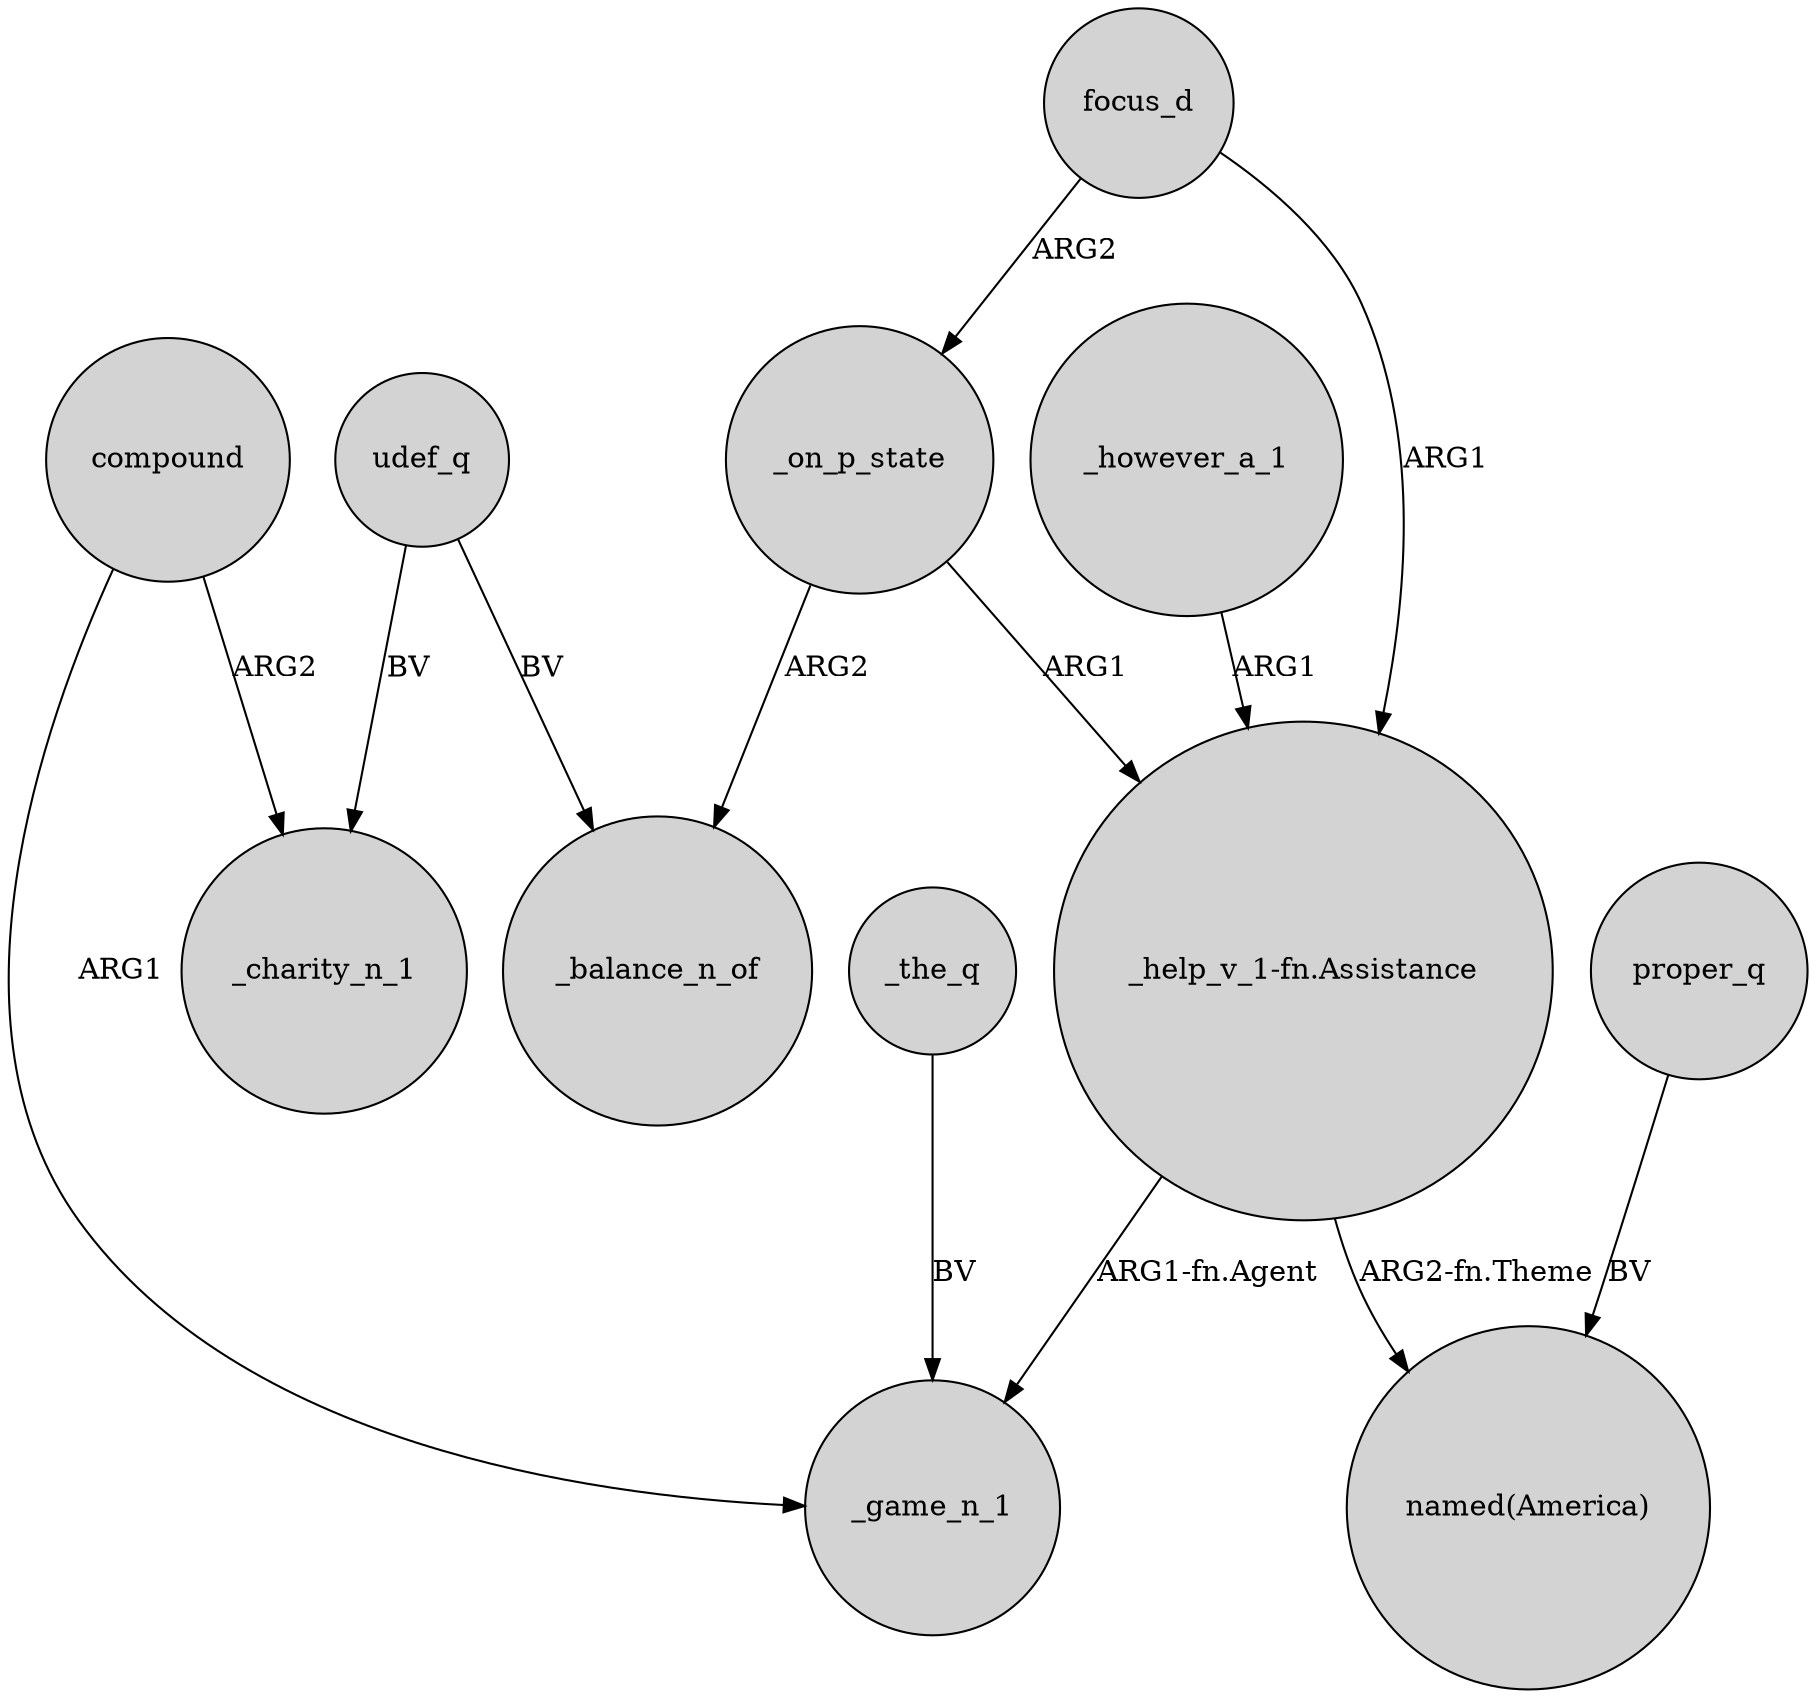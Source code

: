 digraph {
	node [shape=circle style=filled]
	"_help_v_1-fn.Assistance" -> _game_n_1 [label="ARG1-fn.Agent"]
	_however_a_1 -> "_help_v_1-fn.Assistance" [label=ARG1]
	compound -> _game_n_1 [label=ARG1]
	_on_p_state -> _balance_n_of [label=ARG2]
	proper_q -> "named(America)" [label=BV]
	udef_q -> _balance_n_of [label=BV]
	"_help_v_1-fn.Assistance" -> "named(America)" [label="ARG2-fn.Theme"]
	focus_d -> _on_p_state [label=ARG2]
	_on_p_state -> "_help_v_1-fn.Assistance" [label=ARG1]
	focus_d -> "_help_v_1-fn.Assistance" [label=ARG1]
	compound -> _charity_n_1 [label=ARG2]
	udef_q -> _charity_n_1 [label=BV]
	_the_q -> _game_n_1 [label=BV]
}
